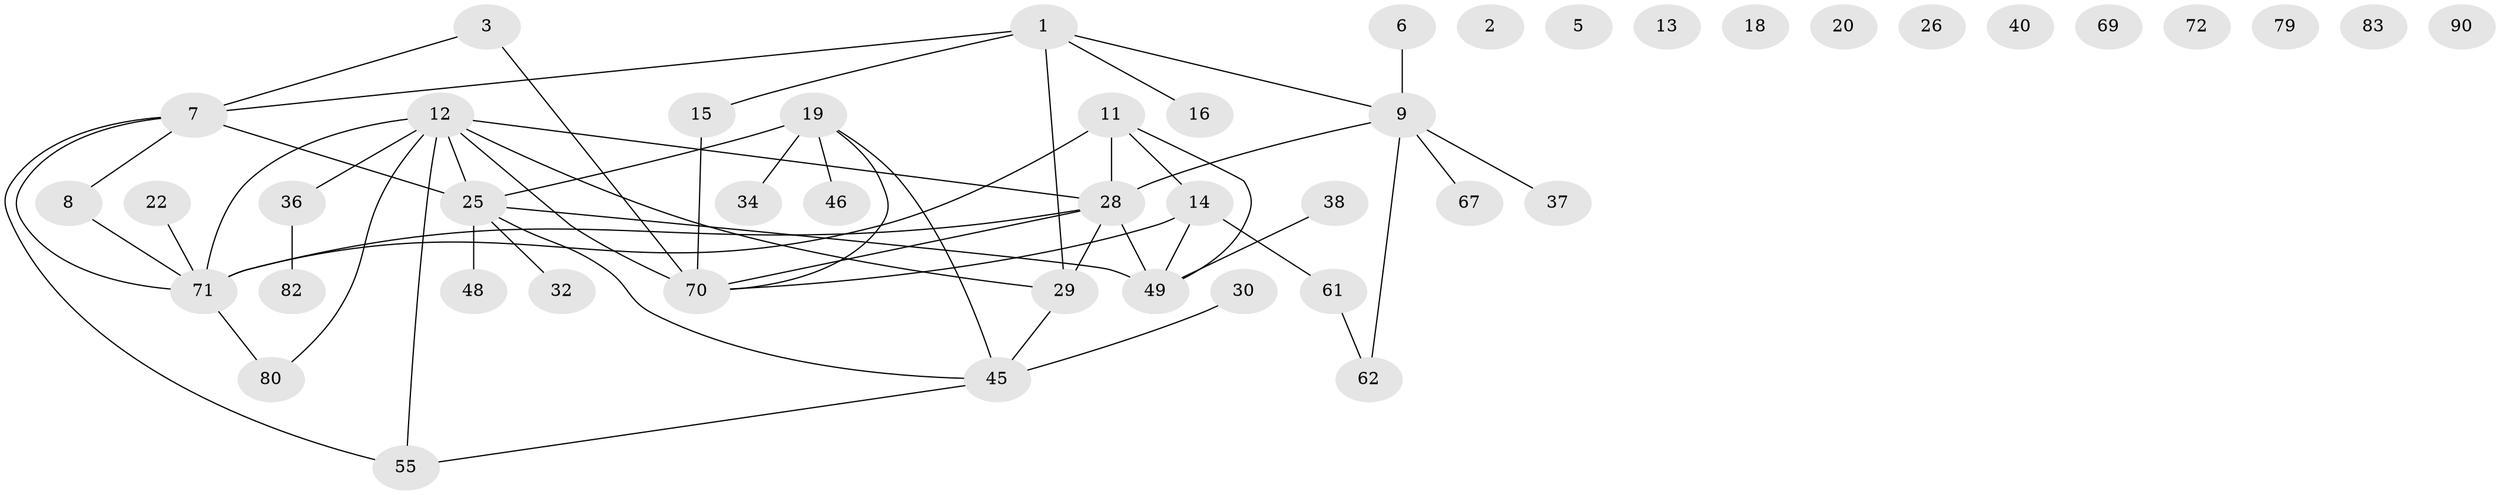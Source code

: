 // original degree distribution, {3: 0.10752688172043011, 0: 0.12903225806451613, 2: 0.3333333333333333, 1: 0.1827956989247312, 5: 0.08602150537634409, 4: 0.11827956989247312, 6: 0.03225806451612903, 7: 0.010752688172043012}
// Generated by graph-tools (version 1.1) at 2025/12/03/09/25 04:12:52]
// undirected, 46 vertices, 54 edges
graph export_dot {
graph [start="1"]
  node [color=gray90,style=filled];
  1 [super="+4+58"];
  2;
  3 [super="+44"];
  5;
  6;
  7 [super="+57"];
  8 [super="+39+10"];
  9 [super="+43+63+64+54+41"];
  11 [super="+17+88"];
  12 [super="+31+27+21"];
  13;
  14 [super="+50+51"];
  15 [super="+24"];
  16;
  18;
  19 [super="+23+47"];
  20;
  22;
  25 [super="+87+66+33"];
  26;
  28 [super="+65"];
  29 [super="+75"];
  30;
  32;
  34;
  36;
  37;
  38;
  40;
  45;
  46;
  48;
  49 [super="+52"];
  55 [super="+86"];
  61 [super="+78"];
  62;
  67;
  69;
  70 [super="+84+91"];
  71 [super="+74"];
  72;
  79;
  80;
  82 [super="+89"];
  83;
  90;
  1 -- 29 [weight=2];
  1 -- 15;
  1 -- 16;
  1 -- 7;
  1 -- 9;
  3 -- 70;
  3 -- 7;
  6 -- 9;
  7 -- 71;
  7 -- 55;
  7 -- 8;
  7 -- 25;
  8 -- 71;
  9 -- 67;
  9 -- 37;
  9 -- 62;
  9 -- 28;
  11 -- 49;
  11 -- 71;
  11 -- 28;
  11 -- 14;
  12 -- 25;
  12 -- 80;
  12 -- 71 [weight=3];
  12 -- 70 [weight=3];
  12 -- 55;
  12 -- 29;
  12 -- 36;
  12 -- 28;
  14 -- 49;
  14 -- 61;
  14 -- 70;
  15 -- 70;
  19 -- 45;
  19 -- 25 [weight=2];
  19 -- 70;
  19 -- 34;
  19 -- 46;
  22 -- 71;
  25 -- 32;
  25 -- 48;
  25 -- 45;
  25 -- 49;
  28 -- 49;
  28 -- 70 [weight=2];
  28 -- 71 [weight=2];
  28 -- 29;
  29 -- 45;
  30 -- 45;
  36 -- 82;
  38 -- 49;
  45 -- 55;
  61 -- 62;
  71 -- 80;
}

